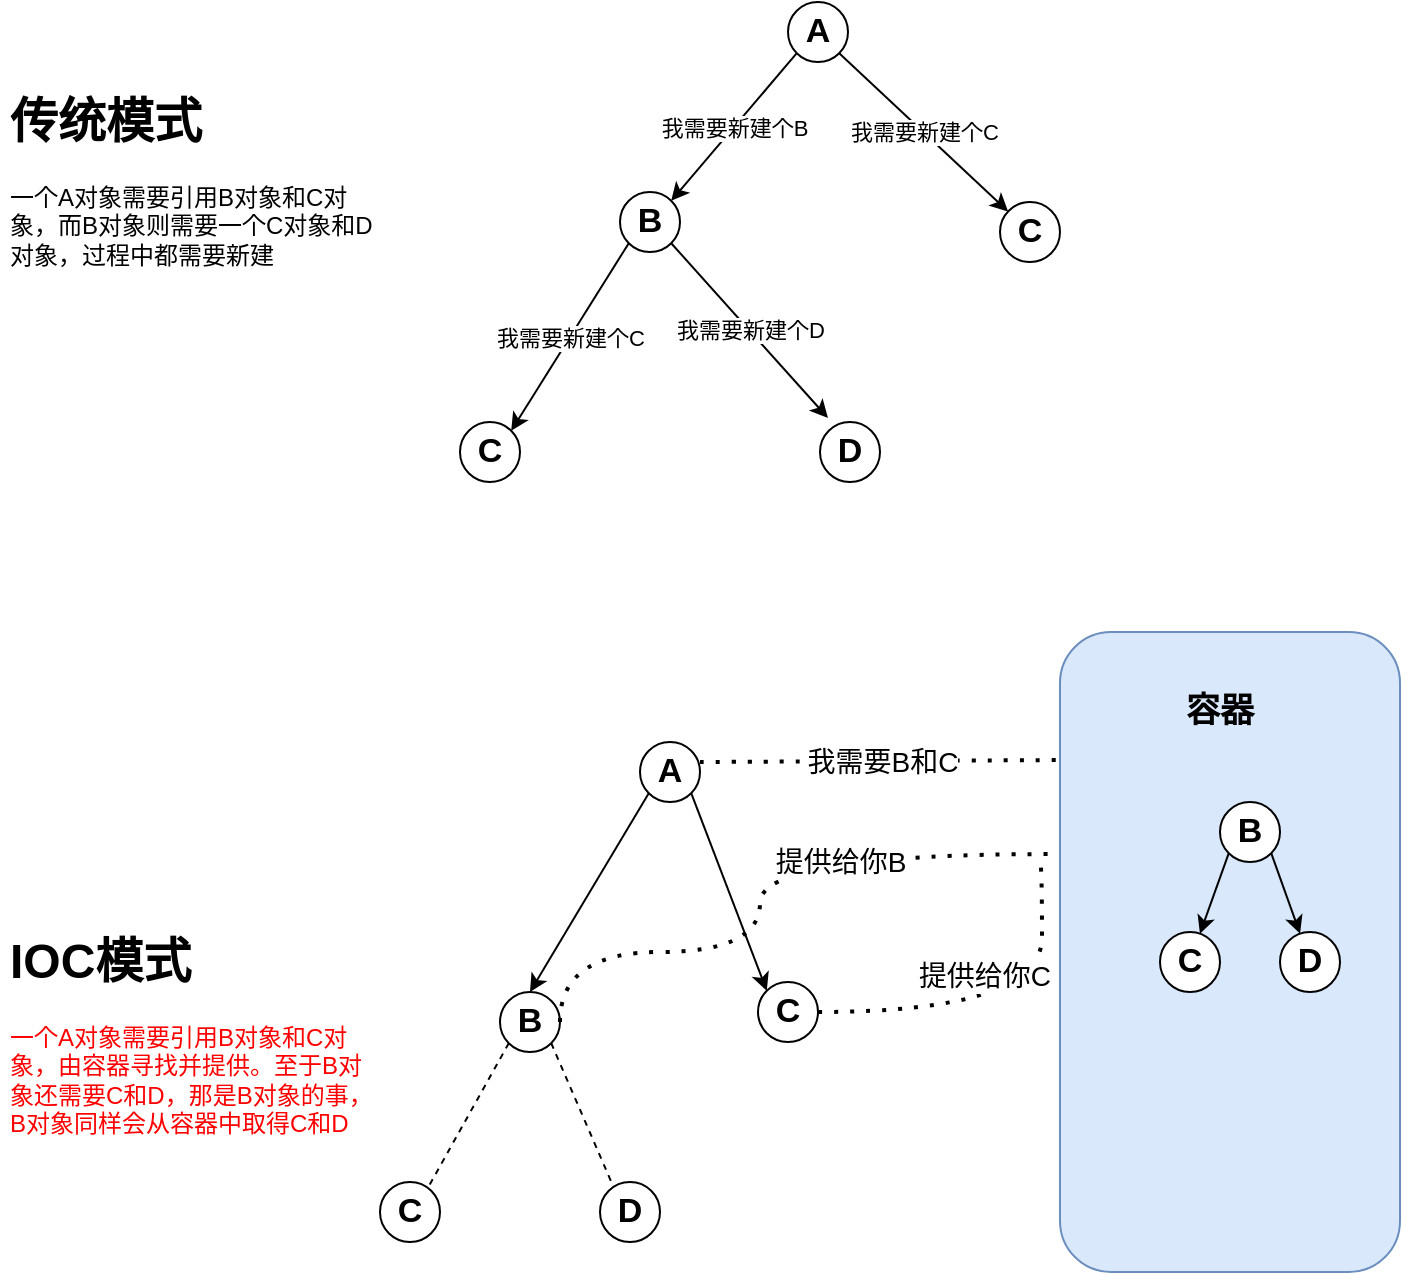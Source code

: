 <mxfile version="21.3.3" type="github">
  <diagram name="第 1 页" id="JS8PYFUoK7bUykke7c7l">
    <mxGraphModel dx="1434" dy="764" grid="1" gridSize="10" guides="1" tooltips="1" connect="1" arrows="1" fold="1" page="1" pageScale="1" pageWidth="827" pageHeight="1169" math="0" shadow="0">
      <root>
        <mxCell id="0" />
        <mxCell id="1" parent="0" />
        <mxCell id="FBJZpsQS666WKFM7GVce-1" value="&lt;h1&gt;传统模式&lt;/h1&gt;&lt;p&gt;一个A对象需要引用B对象和C对象，而B对象则需要一个C对象和D对象，过程中都需要新建&lt;/p&gt;" style="text;html=1;strokeColor=none;fillColor=none;spacing=5;spacingTop=-20;whiteSpace=wrap;overflow=hidden;rounded=0;" vertex="1" parent="1">
          <mxGeometry x="20" y="100" width="190" height="120" as="geometry" />
        </mxCell>
        <mxCell id="FBJZpsQS666WKFM7GVce-8" value="我需要新建个B" style="rounded=0;orthogonalLoop=1;jettySize=auto;html=1;exitX=0;exitY=1;exitDx=0;exitDy=0;entryX=1;entryY=0;entryDx=0;entryDy=0;" edge="1" parent="1" source="FBJZpsQS666WKFM7GVce-2" target="FBJZpsQS666WKFM7GVce-3">
          <mxGeometry relative="1" as="geometry" />
        </mxCell>
        <mxCell id="FBJZpsQS666WKFM7GVce-10" value="我需要新建个C" style="rounded=0;orthogonalLoop=1;jettySize=auto;html=1;exitX=1;exitY=1;exitDx=0;exitDy=0;" edge="1" parent="1" source="FBJZpsQS666WKFM7GVce-2" target="FBJZpsQS666WKFM7GVce-4">
          <mxGeometry relative="1" as="geometry" />
        </mxCell>
        <mxCell id="FBJZpsQS666WKFM7GVce-2" value="&lt;b&gt;&lt;font style=&quot;font-size: 17px;&quot;&gt;A&lt;/font&gt;&lt;/b&gt;" style="ellipse;whiteSpace=wrap;html=1;aspect=fixed;" vertex="1" parent="1">
          <mxGeometry x="414" y="60" width="30" height="30" as="geometry" />
        </mxCell>
        <mxCell id="FBJZpsQS666WKFM7GVce-9" value="我需要新建个C" style="rounded=0;orthogonalLoop=1;jettySize=auto;html=1;exitX=0;exitY=1;exitDx=0;exitDy=0;entryX=1;entryY=0;entryDx=0;entryDy=0;" edge="1" parent="1" source="FBJZpsQS666WKFM7GVce-3" target="FBJZpsQS666WKFM7GVce-5">
          <mxGeometry relative="1" as="geometry" />
        </mxCell>
        <mxCell id="FBJZpsQS666WKFM7GVce-11" value="我需要新建个D" style="rounded=0;orthogonalLoop=1;jettySize=auto;html=1;exitX=1;exitY=1;exitDx=0;exitDy=0;entryX=0.133;entryY=-0.067;entryDx=0;entryDy=0;entryPerimeter=0;" edge="1" parent="1" source="FBJZpsQS666WKFM7GVce-3" target="FBJZpsQS666WKFM7GVce-6">
          <mxGeometry relative="1" as="geometry" />
        </mxCell>
        <mxCell id="FBJZpsQS666WKFM7GVce-3" value="&lt;b&gt;&lt;font style=&quot;font-size: 17px;&quot;&gt;B&lt;/font&gt;&lt;/b&gt;" style="ellipse;whiteSpace=wrap;html=1;aspect=fixed;" vertex="1" parent="1">
          <mxGeometry x="330" y="155" width="30" height="30" as="geometry" />
        </mxCell>
        <mxCell id="FBJZpsQS666WKFM7GVce-4" value="&lt;b&gt;&lt;font style=&quot;font-size: 17px;&quot;&gt;C&lt;/font&gt;&lt;/b&gt;" style="ellipse;whiteSpace=wrap;html=1;aspect=fixed;" vertex="1" parent="1">
          <mxGeometry x="520" y="160" width="30" height="30" as="geometry" />
        </mxCell>
        <mxCell id="FBJZpsQS666WKFM7GVce-5" value="&lt;b&gt;&lt;font style=&quot;font-size: 17px;&quot;&gt;C&lt;/font&gt;&lt;/b&gt;" style="ellipse;whiteSpace=wrap;html=1;aspect=fixed;" vertex="1" parent="1">
          <mxGeometry x="250" y="270" width="30" height="30" as="geometry" />
        </mxCell>
        <mxCell id="FBJZpsQS666WKFM7GVce-6" value="&lt;b&gt;&lt;font style=&quot;font-size: 17px;&quot;&gt;D&lt;/font&gt;&lt;/b&gt;" style="ellipse;whiteSpace=wrap;html=1;aspect=fixed;" vertex="1" parent="1">
          <mxGeometry x="430" y="270" width="30" height="30" as="geometry" />
        </mxCell>
        <mxCell id="FBJZpsQS666WKFM7GVce-12" value="&lt;h1&gt;IOC模式&lt;/h1&gt;&lt;p&gt;&lt;font color=&quot;#ff0000&quot;&gt;一个A对象需要引用B对象和C对象，由容器寻找并提供。至于B对象还需要C和D，那是B对象的事，B对象同样会从容器中取得C和D&lt;/font&gt;&lt;/p&gt;" style="text;html=1;strokeColor=none;fillColor=none;spacing=5;spacingTop=-20;whiteSpace=wrap;overflow=hidden;rounded=0;" vertex="1" parent="1">
          <mxGeometry x="20" y="520" width="190" height="120" as="geometry" />
        </mxCell>
        <mxCell id="FBJZpsQS666WKFM7GVce-36" style="rounded=0;orthogonalLoop=1;jettySize=auto;html=1;exitX=0;exitY=1;exitDx=0;exitDy=0;entryX=0.5;entryY=0;entryDx=0;entryDy=0;" edge="1" parent="1" source="FBJZpsQS666WKFM7GVce-13" target="FBJZpsQS666WKFM7GVce-20">
          <mxGeometry relative="1" as="geometry" />
        </mxCell>
        <mxCell id="FBJZpsQS666WKFM7GVce-37" style="rounded=0;orthogonalLoop=1;jettySize=auto;html=1;exitX=1;exitY=1;exitDx=0;exitDy=0;entryX=0;entryY=0;entryDx=0;entryDy=0;" edge="1" parent="1" source="FBJZpsQS666WKFM7GVce-13" target="FBJZpsQS666WKFM7GVce-21">
          <mxGeometry relative="1" as="geometry" />
        </mxCell>
        <mxCell id="FBJZpsQS666WKFM7GVce-13" value="&lt;b&gt;&lt;font style=&quot;font-size: 17px;&quot;&gt;A&lt;/font&gt;&lt;/b&gt;" style="ellipse;whiteSpace=wrap;html=1;aspect=fixed;" vertex="1" parent="1">
          <mxGeometry x="340" y="430" width="30" height="30" as="geometry" />
        </mxCell>
        <mxCell id="FBJZpsQS666WKFM7GVce-14" value="" style="rounded=1;whiteSpace=wrap;html=1;fillColor=#dae8fc;strokeColor=#6c8ebf;" vertex="1" parent="1">
          <mxGeometry x="550" y="375" width="170" height="320" as="geometry" />
        </mxCell>
        <mxCell id="FBJZpsQS666WKFM7GVce-15" value="&lt;font style=&quot;font-size: 17px;&quot;&gt;&lt;b&gt;容器&lt;/b&gt;&lt;/font&gt;" style="text;html=1;strokeColor=none;fillColor=none;align=center;verticalAlign=middle;whiteSpace=wrap;rounded=0;" vertex="1" parent="1">
          <mxGeometry x="600" y="400" width="60" height="30" as="geometry" />
        </mxCell>
        <mxCell id="FBJZpsQS666WKFM7GVce-20" value="&lt;b&gt;&lt;font style=&quot;font-size: 17px;&quot;&gt;B&lt;/font&gt;&lt;/b&gt;" style="ellipse;whiteSpace=wrap;html=1;aspect=fixed;" vertex="1" parent="1">
          <mxGeometry x="270" y="555" width="30" height="30" as="geometry" />
        </mxCell>
        <mxCell id="FBJZpsQS666WKFM7GVce-21" value="&lt;b&gt;&lt;font style=&quot;font-size: 17px;&quot;&gt;C&lt;/font&gt;&lt;/b&gt;" style="ellipse;whiteSpace=wrap;html=1;aspect=fixed;" vertex="1" parent="1">
          <mxGeometry x="399" y="550" width="30" height="30" as="geometry" />
        </mxCell>
        <mxCell id="FBJZpsQS666WKFM7GVce-30" value="" style="endArrow=none;dashed=1;html=1;dashPattern=1 3;strokeWidth=2;rounded=0;entryX=-0.018;entryY=0.347;entryDx=0;entryDy=0;entryPerimeter=0;exitX=1;exitY=0.5;exitDx=0;exitDy=0;edgeStyle=orthogonalEdgeStyle;curved=1;" edge="1" parent="1" source="FBJZpsQS666WKFM7GVce-20" target="FBJZpsQS666WKFM7GVce-14">
          <mxGeometry width="50" height="50" relative="1" as="geometry">
            <mxPoint x="390" y="410" as="sourcePoint" />
            <mxPoint x="440" y="360" as="targetPoint" />
            <Array as="points">
              <mxPoint x="400" y="535" />
              <mxPoint x="400" y="486" />
            </Array>
          </mxGeometry>
        </mxCell>
        <mxCell id="FBJZpsQS666WKFM7GVce-32" value="&lt;font style=&quot;font-size: 14px;&quot;&gt;提供给你B&lt;/font&gt;" style="edgeLabel;html=1;align=center;verticalAlign=middle;resizable=0;points=[];" vertex="1" connectable="0" parent="FBJZpsQS666WKFM7GVce-30">
          <mxGeometry x="0.189" y="-6" relative="1" as="geometry">
            <mxPoint x="27" y="-2" as="offset" />
          </mxGeometry>
        </mxCell>
        <mxCell id="FBJZpsQS666WKFM7GVce-33" value="" style="endArrow=none;dashed=1;html=1;dashPattern=1 3;strokeWidth=2;rounded=0;curved=1;exitX=1;exitY=0.5;exitDx=0;exitDy=0;edgeStyle=orthogonalEdgeStyle;" edge="1" parent="1" source="FBJZpsQS666WKFM7GVce-21">
          <mxGeometry width="50" height="50" relative="1" as="geometry">
            <mxPoint x="390" y="410" as="sourcePoint" />
            <mxPoint x="540" y="490" as="targetPoint" />
            <Array as="points">
              <mxPoint x="541" y="565" />
            </Array>
          </mxGeometry>
        </mxCell>
        <mxCell id="FBJZpsQS666WKFM7GVce-34" value="&lt;font style=&quot;font-size: 14px;&quot;&gt;提供给你C&lt;/font&gt;" style="edgeLabel;html=1;align=center;verticalAlign=middle;resizable=0;points=[];" vertex="1" connectable="0" parent="FBJZpsQS666WKFM7GVce-33">
          <mxGeometry x="-0.123" y="18" relative="1" as="geometry">
            <mxPoint as="offset" />
          </mxGeometry>
        </mxCell>
        <mxCell id="FBJZpsQS666WKFM7GVce-38" value="&lt;font style=&quot;font-size: 14px;&quot;&gt;我需要B和C&lt;/font&gt;" style="endArrow=none;dashed=1;html=1;dashPattern=1 3;strokeWidth=2;rounded=0;curved=1;entryX=0.018;entryY=0.2;entryDx=0;entryDy=0;entryPerimeter=0;" edge="1" parent="1" target="FBJZpsQS666WKFM7GVce-14">
          <mxGeometry width="50" height="50" relative="1" as="geometry">
            <mxPoint x="370" y="440" as="sourcePoint" />
            <mxPoint x="420" y="390" as="targetPoint" />
          </mxGeometry>
        </mxCell>
        <mxCell id="FBJZpsQS666WKFM7GVce-43" style="rounded=0;orthogonalLoop=1;jettySize=auto;html=1;exitX=0;exitY=1;exitDx=0;exitDy=0;" edge="1" parent="1" source="FBJZpsQS666WKFM7GVce-39" target="FBJZpsQS666WKFM7GVce-40">
          <mxGeometry relative="1" as="geometry" />
        </mxCell>
        <mxCell id="FBJZpsQS666WKFM7GVce-45" style="rounded=0;orthogonalLoop=1;jettySize=auto;html=1;exitX=1;exitY=1;exitDx=0;exitDy=0;" edge="1" parent="1" source="FBJZpsQS666WKFM7GVce-39" target="FBJZpsQS666WKFM7GVce-41">
          <mxGeometry relative="1" as="geometry" />
        </mxCell>
        <mxCell id="FBJZpsQS666WKFM7GVce-39" value="&lt;b&gt;&lt;font style=&quot;font-size: 17px;&quot;&gt;B&lt;/font&gt;&lt;/b&gt;" style="ellipse;whiteSpace=wrap;html=1;aspect=fixed;" vertex="1" parent="1">
          <mxGeometry x="630" y="460" width="30" height="30" as="geometry" />
        </mxCell>
        <mxCell id="FBJZpsQS666WKFM7GVce-40" value="&lt;b&gt;&lt;font style=&quot;font-size: 17px;&quot;&gt;C&lt;/font&gt;&lt;/b&gt;" style="ellipse;whiteSpace=wrap;html=1;aspect=fixed;" vertex="1" parent="1">
          <mxGeometry x="600" y="525" width="30" height="30" as="geometry" />
        </mxCell>
        <mxCell id="FBJZpsQS666WKFM7GVce-41" value="&lt;b&gt;&lt;font style=&quot;font-size: 17px;&quot;&gt;D&lt;/font&gt;&lt;/b&gt;" style="ellipse;whiteSpace=wrap;html=1;aspect=fixed;" vertex="1" parent="1">
          <mxGeometry x="660" y="525" width="30" height="30" as="geometry" />
        </mxCell>
        <mxCell id="FBJZpsQS666WKFM7GVce-48" value="" style="endArrow=none;dashed=1;html=1;rounded=0;curved=1;exitX=0;exitY=1;exitDx=0;exitDy=0;" edge="1" parent="1" source="FBJZpsQS666WKFM7GVce-20">
          <mxGeometry width="50" height="50" relative="1" as="geometry">
            <mxPoint x="390" y="510" as="sourcePoint" />
            <mxPoint x="230" y="660" as="targetPoint" />
          </mxGeometry>
        </mxCell>
        <mxCell id="FBJZpsQS666WKFM7GVce-49" value="" style="endArrow=none;dashed=1;html=1;rounded=0;curved=1;exitX=1;exitY=1;exitDx=0;exitDy=0;" edge="1" parent="1" source="FBJZpsQS666WKFM7GVce-20">
          <mxGeometry width="50" height="50" relative="1" as="geometry">
            <mxPoint x="284" y="591" as="sourcePoint" />
            <mxPoint x="330" y="660" as="targetPoint" />
          </mxGeometry>
        </mxCell>
        <mxCell id="FBJZpsQS666WKFM7GVce-50" value="&lt;b&gt;&lt;font style=&quot;font-size: 17px;&quot;&gt;C&lt;/font&gt;&lt;/b&gt;" style="ellipse;whiteSpace=wrap;html=1;aspect=fixed;" vertex="1" parent="1">
          <mxGeometry x="210" y="650" width="30" height="30" as="geometry" />
        </mxCell>
        <mxCell id="FBJZpsQS666WKFM7GVce-51" value="&lt;b&gt;&lt;font style=&quot;font-size: 17px;&quot;&gt;D&lt;/font&gt;&lt;/b&gt;" style="ellipse;whiteSpace=wrap;html=1;aspect=fixed;" vertex="1" parent="1">
          <mxGeometry x="320" y="650" width="30" height="30" as="geometry" />
        </mxCell>
      </root>
    </mxGraphModel>
  </diagram>
</mxfile>
